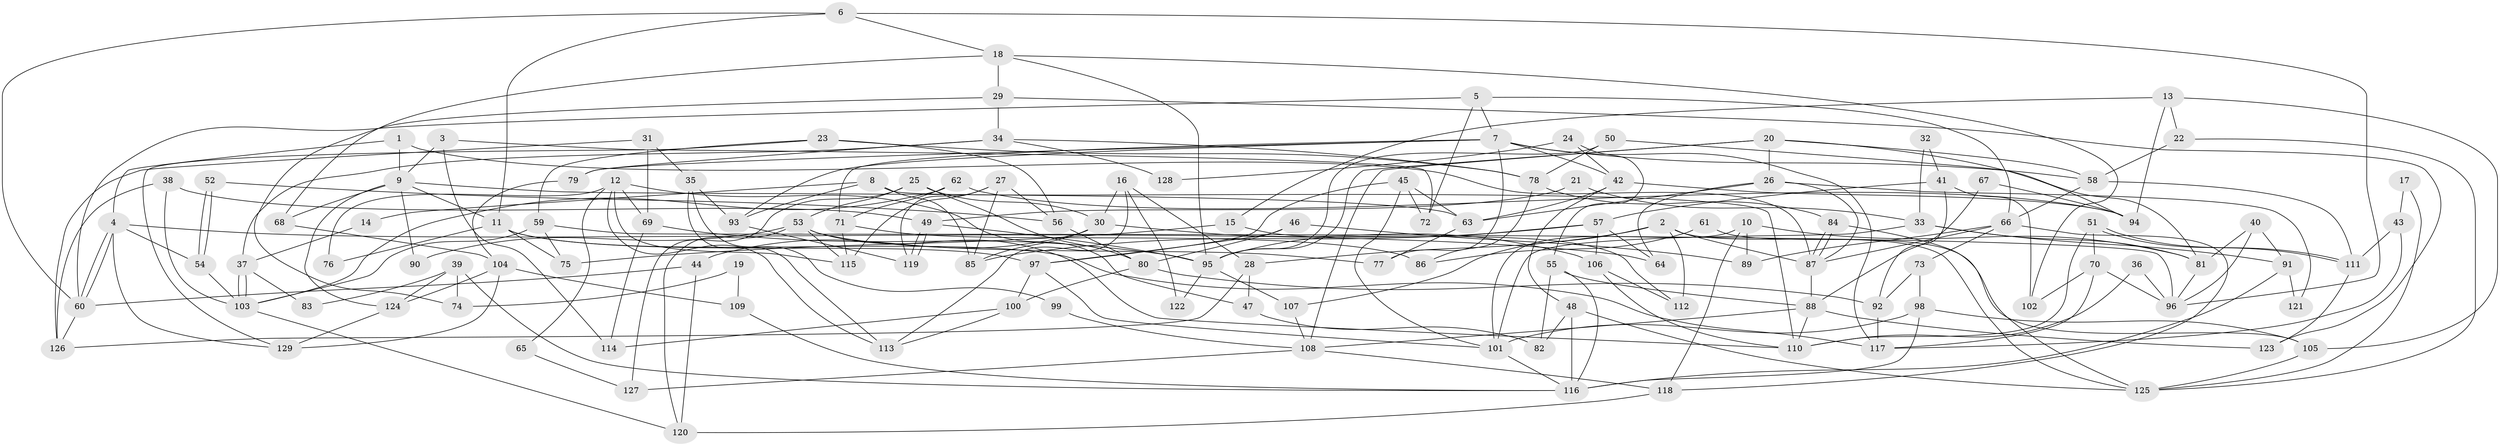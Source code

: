 // Generated by graph-tools (version 1.1) at 2025/02/03/09/25 03:02:13]
// undirected, 129 vertices, 258 edges
graph export_dot {
graph [start="1"]
  node [color=gray90,style=filled];
  1;
  2;
  3;
  4;
  5;
  6;
  7;
  8;
  9;
  10;
  11;
  12;
  13;
  14;
  15;
  16;
  17;
  18;
  19;
  20;
  21;
  22;
  23;
  24;
  25;
  26;
  27;
  28;
  29;
  30;
  31;
  32;
  33;
  34;
  35;
  36;
  37;
  38;
  39;
  40;
  41;
  42;
  43;
  44;
  45;
  46;
  47;
  48;
  49;
  50;
  51;
  52;
  53;
  54;
  55;
  56;
  57;
  58;
  59;
  60;
  61;
  62;
  63;
  64;
  65;
  66;
  67;
  68;
  69;
  70;
  71;
  72;
  73;
  74;
  75;
  76;
  77;
  78;
  79;
  80;
  81;
  82;
  83;
  84;
  85;
  86;
  87;
  88;
  89;
  90;
  91;
  92;
  93;
  94;
  95;
  96;
  97;
  98;
  99;
  100;
  101;
  102;
  103;
  104;
  105;
  106;
  107;
  108;
  109;
  110;
  111;
  112;
  113;
  114;
  115;
  116;
  117;
  118;
  119;
  120;
  121;
  122;
  123;
  124;
  125;
  126;
  127;
  128;
  129;
  1 -- 9;
  1 -- 4;
  1 -- 87;
  2 -- 28;
  2 -- 87;
  2 -- 107;
  2 -- 112;
  2 -- 125;
  3 -- 9;
  3 -- 72;
  3 -- 114;
  4 -- 54;
  4 -- 60;
  4 -- 60;
  4 -- 64;
  4 -- 129;
  5 -- 60;
  5 -- 7;
  5 -- 66;
  5 -- 72;
  6 -- 60;
  6 -- 11;
  6 -- 18;
  6 -- 96;
  7 -- 58;
  7 -- 42;
  7 -- 71;
  7 -- 77;
  7 -- 79;
  7 -- 93;
  7 -- 117;
  8 -- 85;
  8 -- 93;
  8 -- 14;
  8 -- 110;
  9 -- 63;
  9 -- 124;
  9 -- 11;
  9 -- 68;
  9 -- 90;
  10 -- 101;
  10 -- 118;
  10 -- 81;
  10 -- 89;
  11 -- 117;
  11 -- 75;
  11 -- 76;
  11 -- 97;
  12 -- 113;
  12 -- 69;
  12 -- 47;
  12 -- 65;
  12 -- 76;
  12 -- 115;
  13 -- 22;
  13 -- 94;
  13 -- 15;
  13 -- 105;
  14 -- 37;
  15 -- 112;
  15 -- 75;
  16 -- 30;
  16 -- 28;
  16 -- 113;
  16 -- 122;
  17 -- 43;
  17 -- 125;
  18 -- 95;
  18 -- 29;
  18 -- 68;
  18 -- 102;
  19 -- 74;
  19 -- 109;
  20 -- 26;
  20 -- 108;
  20 -- 58;
  20 -- 94;
  20 -- 95;
  21 -- 49;
  21 -- 33;
  22 -- 125;
  22 -- 58;
  23 -- 78;
  23 -- 59;
  23 -- 56;
  23 -- 129;
  24 -- 42;
  24 -- 55;
  24 -- 128;
  25 -- 30;
  25 -- 80;
  25 -- 53;
  25 -- 127;
  26 -- 63;
  26 -- 87;
  26 -- 64;
  26 -- 121;
  27 -- 85;
  27 -- 115;
  27 -- 56;
  27 -- 119;
  28 -- 47;
  28 -- 126;
  29 -- 123;
  29 -- 34;
  29 -- 74;
  30 -- 44;
  30 -- 106;
  30 -- 85;
  31 -- 35;
  31 -- 69;
  31 -- 126;
  32 -- 33;
  32 -- 41;
  33 -- 81;
  33 -- 101;
  33 -- 91;
  34 -- 79;
  34 -- 37;
  34 -- 78;
  34 -- 128;
  35 -- 113;
  35 -- 93;
  35 -- 99;
  36 -- 96;
  36 -- 110;
  37 -- 103;
  37 -- 103;
  37 -- 83;
  38 -- 103;
  38 -- 49;
  38 -- 126;
  39 -- 116;
  39 -- 124;
  39 -- 74;
  39 -- 83;
  40 -- 96;
  40 -- 81;
  40 -- 91;
  41 -- 92;
  41 -- 102;
  41 -- 57;
  42 -- 94;
  42 -- 48;
  42 -- 63;
  43 -- 117;
  43 -- 111;
  44 -- 60;
  44 -- 120;
  45 -- 97;
  45 -- 101;
  45 -- 63;
  45 -- 72;
  46 -- 80;
  46 -- 89;
  46 -- 97;
  47 -- 82;
  48 -- 116;
  48 -- 125;
  48 -- 82;
  49 -- 95;
  49 -- 119;
  49 -- 119;
  50 -- 81;
  50 -- 95;
  50 -- 78;
  51 -- 111;
  51 -- 111;
  51 -- 110;
  51 -- 70;
  52 -- 56;
  52 -- 54;
  52 -- 54;
  53 -- 77;
  53 -- 90;
  53 -- 110;
  53 -- 115;
  53 -- 120;
  54 -- 103;
  55 -- 116;
  55 -- 88;
  55 -- 82;
  56 -- 80;
  57 -- 64;
  57 -- 85;
  57 -- 95;
  57 -- 106;
  58 -- 66;
  58 -- 111;
  59 -- 75;
  59 -- 103;
  59 -- 96;
  60 -- 126;
  61 -- 86;
  61 -- 105;
  62 -- 103;
  62 -- 71;
  62 -- 94;
  63 -- 77;
  65 -- 127;
  66 -- 87;
  66 -- 73;
  66 -- 89;
  66 -- 118;
  67 -- 88;
  67 -- 94;
  68 -- 104;
  69 -- 95;
  69 -- 114;
  70 -- 96;
  70 -- 102;
  70 -- 117;
  71 -- 115;
  71 -- 86;
  73 -- 98;
  73 -- 92;
  78 -- 84;
  78 -- 86;
  79 -- 104;
  80 -- 92;
  80 -- 100;
  81 -- 96;
  84 -- 87;
  84 -- 87;
  84 -- 125;
  87 -- 88;
  88 -- 110;
  88 -- 108;
  88 -- 123;
  91 -- 116;
  91 -- 121;
  92 -- 117;
  93 -- 119;
  95 -- 107;
  95 -- 122;
  97 -- 100;
  97 -- 101;
  98 -- 105;
  98 -- 101;
  98 -- 116;
  99 -- 108;
  100 -- 113;
  100 -- 114;
  101 -- 116;
  103 -- 120;
  104 -- 129;
  104 -- 109;
  104 -- 124;
  105 -- 125;
  106 -- 110;
  106 -- 112;
  107 -- 108;
  108 -- 118;
  108 -- 127;
  109 -- 116;
  111 -- 123;
  118 -- 120;
  124 -- 129;
}
